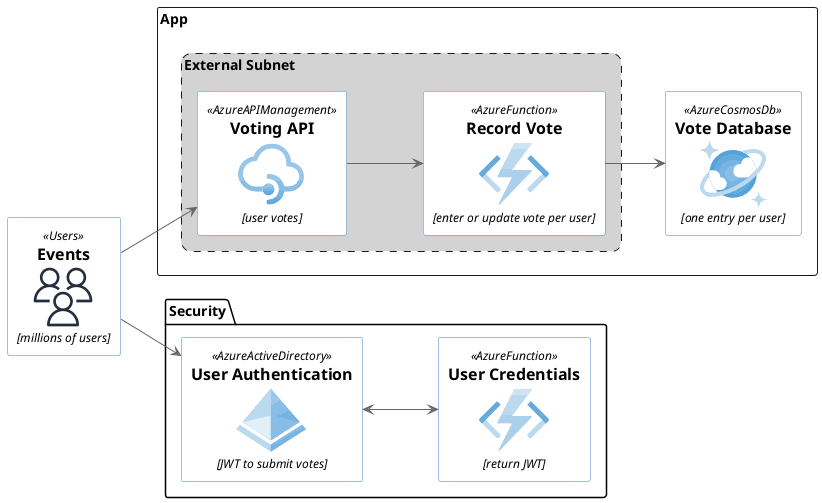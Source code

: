 @startuml grouping-example
!include <azure/AzureCommon>

' no azure icon for users...
!include <awslib/AWSCommon>
!include <awslib/General/Users>

!include <azure/Web/AzureAPIManagement>
!include <azure/Identity/AzureActiveDirectory>
!include <azure/Compute/AzureFunction>
!include <azure/Databases/AzureCosmosDb>

left to right direction

skinparam rectangle<<users>> {
    borderColor AZURE_BORDER_COLOR
}

skinparam rectangle<<external>> {
    backgroundColor lightgrey
    borderStyle dashed
    roundCorner 20
}
hide <<external>> stereotype

AWSEntity(sources, "Events", "millions of users", AZURE_SYMBOL_COLOR, Users, Users)

rectangle "App" {
    rectangle "External Subnet" as r <<external>> {
        AzureAPIManagement(votingAPI, "Voting API", "user votes")
        AzureFunction(recordVote, "Record Vote", "enter or update vote per user")
    }
    AzureCosmosDb(voteDb, "Vote Database", "one entry per user")
}

package "Security" {
    AzureActiveDirectory(userAuth, "User Authentication", "JWT to submit votes")
    AzureFunction(generateToken, "User Credentials", "return JWT")
}

sources --> userAuth
sources --> votingAPI
userAuth <--> generateToken
votingAPI --> recordVote
recordVote --> voteDb

@enduml